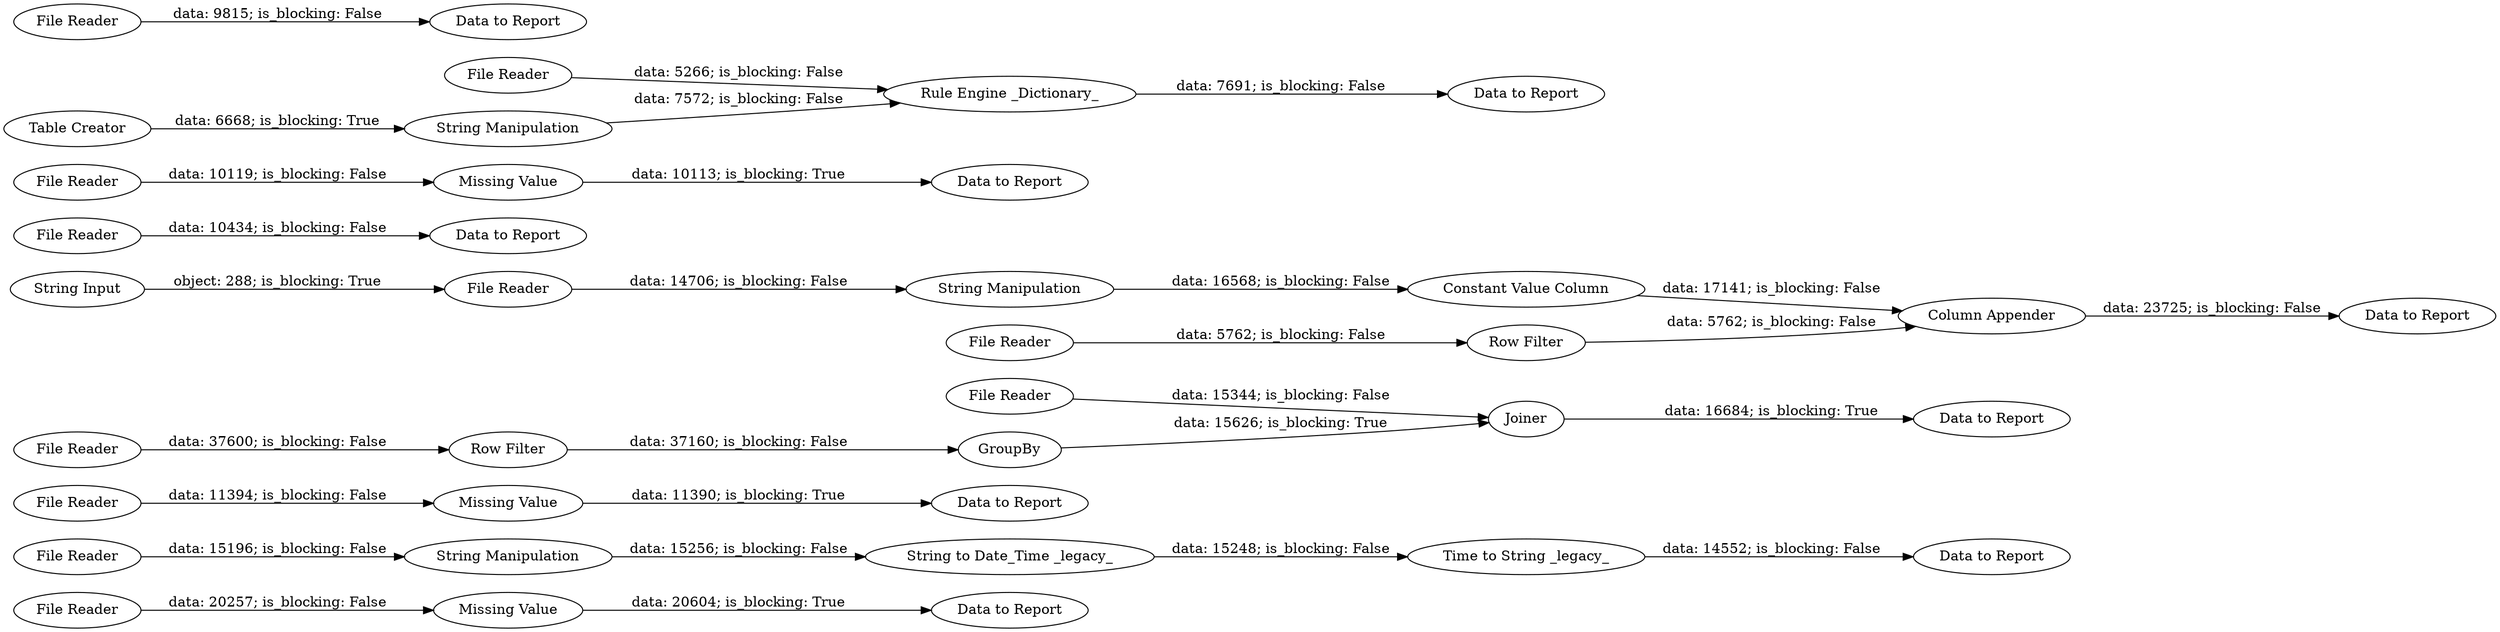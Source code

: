 digraph {
	"-9175294196938976904_40" [label="Missing Value"]
	"4914899512299578344_42" [label="String Manipulation"]
	"4914899512299578344_45" [label="String to Date_Time _legacy_"]
	"-7387427246736024710_9" [label="Missing Value"]
	"-7749233615719081207_37" [label="Data to Report"]
	"1250734760299258381_12" [label="String Input"]
	"1250734760299258381_13" [label="Constant Value Column"]
	"-7998710661569023296_35" [label="Row Filter"]
	"4914899512299578344_44" [label="Time to String _legacy_"]
	"1250734760299258381_31" [label="Column Appender"]
	"-7998710661569023296_33" [label="File Reader"]
	"-7749233615719081207_16" [label="Data to Report"]
	"-7998710661569023296_10" [label="File Reader"]
	"-7387427246736024710_8" [label="File Reader"]
	"-7749233615719081207_20" [label="Data to Report"]
	"-7749233615719081207_19" [label="Data to Report"]
	"-4844159280733452076_47" [label="String Manipulation"]
	"-9175294196938976904_3" [label="File Reader"]
	"1250734760299258381_38" [label="String Manipulation"]
	"1250734760299258381_2" [label="File Reader"]
	"-7749233615719081207_1" [label="File Reader"]
	"-7749233615719081207_14" [label="Data to Report"]
	"-7749233615719081207_18" [label="Data to Report"]
	"1250734760299258381_5" [label="File Reader"]
	"-7998710661569023296_36" [label=Joiner]
	"-7998710661569023296_34" [label=GroupBy]
	"-7749233615719081207_24" [label="Data to Report"]
	"-7749233615719081207_15" [label="Data to Report"]
	"-4844159280733452076_48" [label="Rule Engine _Dictionary_"]
	"-7749233615719081207_4" [label="File Reader"]
	"5534815443960707141_46" [label="Missing Value"]
	"4914899512299578344_9" [label="File Reader"]
	"-4844159280733452076_46" [label="Table Creator"]
	"5534815443960707141_7" [label="File Reader"]
	"-4844159280733452076_6" [label="File Reader"]
	"-7749233615719081207_21" [label="Data to Report"]
	"1250734760299258381_39" [label="Row Filter"]
	"-9175294196938976904_3" -> "-9175294196938976904_40" [label="data: 20257; is_blocking: False"]
	"1250734760299258381_2" -> "1250734760299258381_38" [label="data: 14706; is_blocking: False"]
	"-7749233615719081207_4" -> "-7749233615719081207_16" [label="data: 10434; is_blocking: False"]
	"1250734760299258381_5" -> "1250734760299258381_39" [label="data: 5762; is_blocking: False"]
	"4914899512299578344_44" -> "-7749233615719081207_24" [label="data: 14552; is_blocking: False"]
	"-4844159280733452076_48" -> "-7749233615719081207_18" [label="data: 7691; is_blocking: False"]
	"-7998710661569023296_10" -> "-7998710661569023296_36" [label="data: 15344; is_blocking: False"]
	"1250734760299258381_12" -> "1250734760299258381_2" [label="object: 288; is_blocking: True"]
	"-9175294196938976904_40" -> "-7749233615719081207_14" [label="data: 20604; is_blocking: True"]
	"4914899512299578344_45" -> "4914899512299578344_44" [label="data: 15248; is_blocking: False"]
	"1250734760299258381_38" -> "1250734760299258381_13" [label="data: 16568; is_blocking: False"]
	"5534815443960707141_7" -> "5534815443960707141_46" [label="data: 10119; is_blocking: False"]
	"1250734760299258381_39" -> "1250734760299258381_31" [label="data: 5762; is_blocking: False"]
	"-7998710661569023296_34" -> "-7998710661569023296_36" [label="data: 15626; is_blocking: True"]
	"-4844159280733452076_47" -> "-4844159280733452076_48" [label="data: 7572; is_blocking: False"]
	"1250734760299258381_31" -> "-7749233615719081207_20" [label="data: 23725; is_blocking: False"]
	"-4844159280733452076_46" -> "-4844159280733452076_47" [label="data: 6668; is_blocking: True"]
	"-7998710661569023296_35" -> "-7998710661569023296_34" [label="data: 37160; is_blocking: False"]
	"-7387427246736024710_9" -> "-7749233615719081207_21" [label="data: 11390; is_blocking: True"]
	"-7998710661569023296_33" -> "-7998710661569023296_35" [label="data: 37600; is_blocking: False"]
	"-4844159280733452076_6" -> "-4844159280733452076_48" [label="data: 5266; is_blocking: False"]
	"4914899512299578344_9" -> "4914899512299578344_42" [label="data: 15196; is_blocking: False"]
	"1250734760299258381_13" -> "1250734760299258381_31" [label="data: 17141; is_blocking: False"]
	"4914899512299578344_42" -> "4914899512299578344_45" [label="data: 15256; is_blocking: False"]
	"-7998710661569023296_36" -> "-7749233615719081207_37" [label="data: 16684; is_blocking: True"]
	"-7749233615719081207_1" -> "-7749233615719081207_15" [label="data: 9815; is_blocking: False"]
	"-7387427246736024710_8" -> "-7387427246736024710_9" [label="data: 11394; is_blocking: False"]
	"5534815443960707141_46" -> "-7749233615719081207_19" [label="data: 10113; is_blocking: True"]
	rankdir=LR
}
